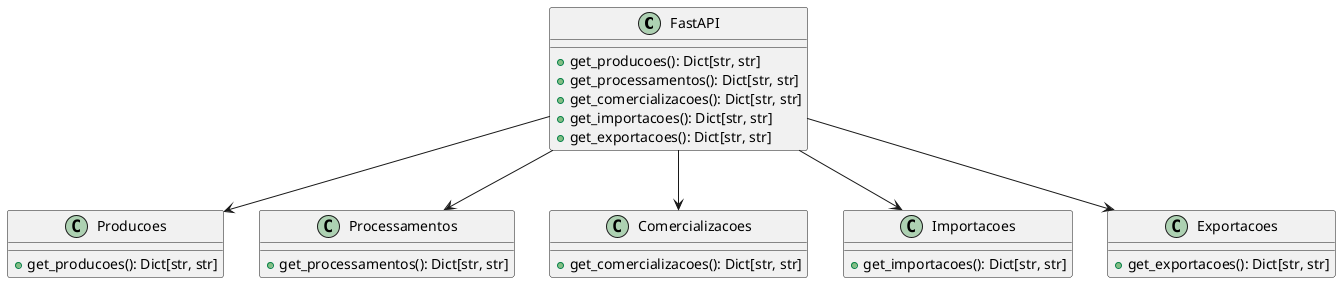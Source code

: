 @startuml
class FastAPI {
  + get_producoes(): Dict[str, str]
  + get_processamentos(): Dict[str, str]
  + get_comercializacoes(): Dict[str, str]
  + get_importacoes(): Dict[str, str]
  + get_exportacoes(): Dict[str, str]
}

class Producoes {
  + get_producoes(): Dict[str, str]
}

class Processamentos {
  + get_processamentos(): Dict[str, str]
}

class Comercializacoes {
  + get_comercializacoes(): Dict[str, str]
}

class Importacoes {
  + get_importacoes(): Dict[str, str]
}

class Exportacoes {
  + get_exportacoes(): Dict[str, str]
}

FastAPI --> Producoes
FastAPI --> Processamentos
FastAPI --> Comercializacoes
FastAPI --> Importacoes
FastAPI --> Exportacoes
@enduml
